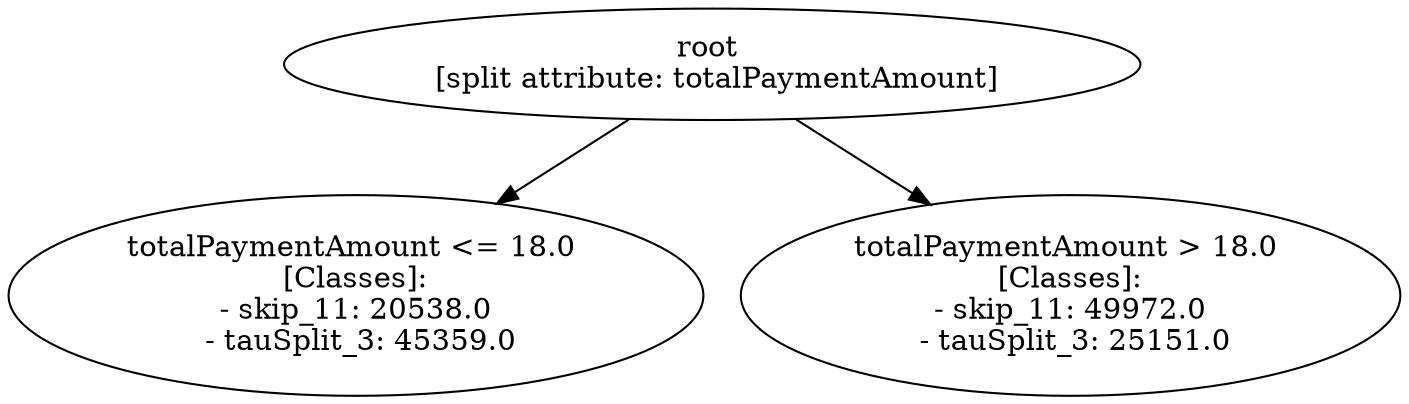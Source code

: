 // Road_Traffic_Fine_Management_Process-p_15-9
digraph "Road_Traffic_Fine_Management_Process-p_15-9" {
	"e09a1b30-85b1-4fbd-a4a5-31cb79aa7b29" [label="root 
 [split attribute: totalPaymentAmount]"]
	"0bc378c4-14ea-4726-a7b7-ead1803115c6" [label="totalPaymentAmount <= 18.0 
 [Classes]: 
 - skip_11: 20538.0 
 - tauSplit_3: 45359.0"]
	"e09a1b30-85b1-4fbd-a4a5-31cb79aa7b29" -> "0bc378c4-14ea-4726-a7b7-ead1803115c6"
	"cb81c46e-a361-4595-8d84-61046631ff71" [label="totalPaymentAmount > 18.0 
 [Classes]: 
 - skip_11: 49972.0 
 - tauSplit_3: 25151.0"]
	"e09a1b30-85b1-4fbd-a4a5-31cb79aa7b29" -> "cb81c46e-a361-4595-8d84-61046631ff71"
}
